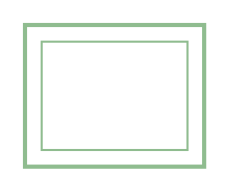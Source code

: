 digraph G {
    subgraph cluster_process {
       shape=box
       color="darkseagreen"
       style=bold
       subgraph cluster_thread {
       shape=box
       color="darkseagreen"
       style=solid
       process [image="./function.png", shape=none, label=""]
       }
    }
}
